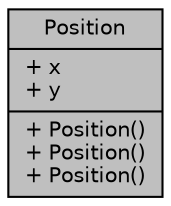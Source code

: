 digraph "Position"
{
  edge [fontname="Helvetica",fontsize="10",labelfontname="Helvetica",labelfontsize="10"];
  node [fontname="Helvetica",fontsize="10",shape=record];
  Node1 [label="{Position\n|+ x\l+ y\l|+ Position()\l+ Position()\l+ Position()\l}",height=0.2,width=0.4,color="black", fillcolor="grey75", style="filled" fontcolor="black"];
}
